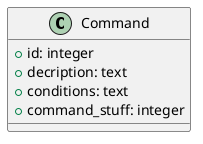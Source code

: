 @startuml
class Command {
    +id: integer
'    Описание команды (поле комментария в свободной форме)
    +decription: text
'    Условия привлечения команды (поле комментария
'    в свободной форме), в поле комментария как шаблон
'    задать пункты: Возможный объем привлечения,
'    Длительность привлечения, Информация о ставках,
'    Возможность привлечения как аутстафф без руководителя)
    +conditions: text
'    Список и ссылки на карточки членов команды
    +command_stuff: integer
}
@enduml